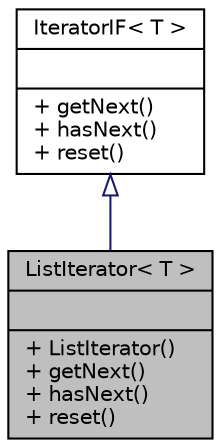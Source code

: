 digraph G
{
  edge [fontname="Helvetica",fontsize="10",labelfontname="Helvetica",labelfontsize="10"];
  node [fontname="Helvetica",fontsize="10",shape=record];
  Node1 [label="{ListIterator\< T \>\n||+ ListIterator()\l+ getNext()\l+ hasNext()\l+ reset()\l}",height=0.2,width=0.4,color="black", fillcolor="grey75", style="filled" fontcolor="black"];
  Node2 -> Node1 [dir="back",color="midnightblue",fontsize="10",style="solid",arrowtail="onormal",fontname="Helvetica"];
  Node2 [label="{IteratorIF\< T \>\n||+ getNext()\l+ hasNext()\l+ reset()\l}",height=0.2,width=0.4,color="black", fillcolor="white", style="filled",URL="$d3/dcc/interfaceIteratorIF_3_01T_01_4.html"];
}
